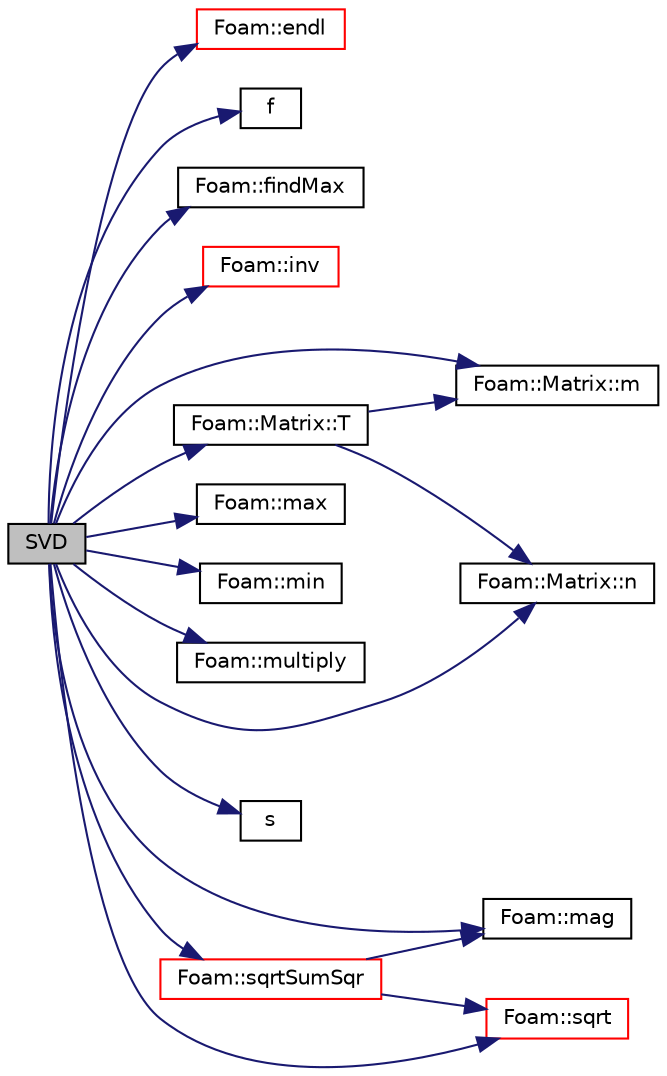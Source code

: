 digraph "SVD"
{
  bgcolor="transparent";
  edge [fontname="Helvetica",fontsize="10",labelfontname="Helvetica",labelfontsize="10"];
  node [fontname="Helvetica",fontsize="10",shape=record];
  rankdir="LR";
  Node1 [label="SVD",height=0.2,width=0.4,color="black", fillcolor="grey75", style="filled", fontcolor="black"];
  Node1 -> Node2 [color="midnightblue",fontsize="10",style="solid",fontname="Helvetica"];
  Node2 [label="Foam::endl",height=0.2,width=0.4,color="red",URL="$a10733.html#a2db8fe02a0d3909e9351bb4275b23ce4",tooltip="Add newline and flush stream. "];
  Node1 -> Node3 [color="midnightblue",fontsize="10",style="solid",fontname="Helvetica"];
  Node3 [label="f",height=0.2,width=0.4,color="black",URL="$a03926.html#a888be93833ac7a23170555c69c690288"];
  Node1 -> Node4 [color="midnightblue",fontsize="10",style="solid",fontname="Helvetica"];
  Node4 [label="Foam::findMax",height=0.2,width=0.4,color="black",URL="$a10733.html#a2d92f36ef5d90a5efde6f1869076d593",tooltip="Find index of max element (and larger than given element). "];
  Node1 -> Node5 [color="midnightblue",fontsize="10",style="solid",fontname="Helvetica"];
  Node5 [label="Foam::inv",height=0.2,width=0.4,color="red",URL="$a10733.html#ac51979edadae5b8ade119dd30b88e381"];
  Node1 -> Node6 [color="midnightblue",fontsize="10",style="solid",fontname="Helvetica"];
  Node6 [label="Foam::Matrix::m",height=0.2,width=0.4,color="black",URL="$a01438.html#a28db6159f26f200807be19ad57dd0340",tooltip="Return the number of columns. "];
  Node1 -> Node7 [color="midnightblue",fontsize="10",style="solid",fontname="Helvetica"];
  Node7 [label="Foam::mag",height=0.2,width=0.4,color="black",URL="$a10733.html#a929da2a3fdcf3dacbbe0487d3a330dae"];
  Node1 -> Node8 [color="midnightblue",fontsize="10",style="solid",fontname="Helvetica"];
  Node8 [label="Foam::max",height=0.2,width=0.4,color="black",URL="$a10733.html#ac993e906cf2774ae77e666bc24e81733"];
  Node1 -> Node9 [color="midnightblue",fontsize="10",style="solid",fontname="Helvetica"];
  Node9 [label="Foam::min",height=0.2,width=0.4,color="black",URL="$a10733.html#a253e112ad2d56d96230ff39ea7f442dc"];
  Node1 -> Node10 [color="midnightblue",fontsize="10",style="solid",fontname="Helvetica"];
  Node10 [label="Foam::multiply",height=0.2,width=0.4,color="black",URL="$a10733.html#ae81fb61e7069664388dff10a96a30486"];
  Node1 -> Node11 [color="midnightblue",fontsize="10",style="solid",fontname="Helvetica"];
  Node11 [label="Foam::Matrix::n",height=0.2,width=0.4,color="black",URL="$a01438.html#abd0c5ee479abe99a5698e779793f412d",tooltip="Return the number of rows. "];
  Node1 -> Node12 [color="midnightblue",fontsize="10",style="solid",fontname="Helvetica"];
  Node12 [label="s",height=0.2,width=0.4,color="black",URL="$a04281.html#a6d6b99210a64ad23792eb7a3b0411c42"];
  Node1 -> Node13 [color="midnightblue",fontsize="10",style="solid",fontname="Helvetica"];
  Node13 [label="Foam::sqrt",height=0.2,width=0.4,color="red",URL="$a10733.html#a8616bd62eebf2342a80222fecb1bda71"];
  Node1 -> Node14 [color="midnightblue",fontsize="10",style="solid",fontname="Helvetica"];
  Node14 [label="Foam::sqrtSumSqr",height=0.2,width=0.4,color="red",URL="$a10733.html#aa563fcfef805d1bcb5f65339d4d8405c"];
  Node14 -> Node7 [color="midnightblue",fontsize="10",style="solid",fontname="Helvetica"];
  Node14 -> Node13 [color="midnightblue",fontsize="10",style="solid",fontname="Helvetica"];
  Node1 -> Node15 [color="midnightblue",fontsize="10",style="solid",fontname="Helvetica"];
  Node15 [label="Foam::Matrix::T",height=0.2,width=0.4,color="black",URL="$a01438.html#a3fffdaf60796c2c67e647acf805c8f5d",tooltip="Return the transpose of the matrix. "];
  Node15 -> Node6 [color="midnightblue",fontsize="10",style="solid",fontname="Helvetica"];
  Node15 -> Node11 [color="midnightblue",fontsize="10",style="solid",fontname="Helvetica"];
}
